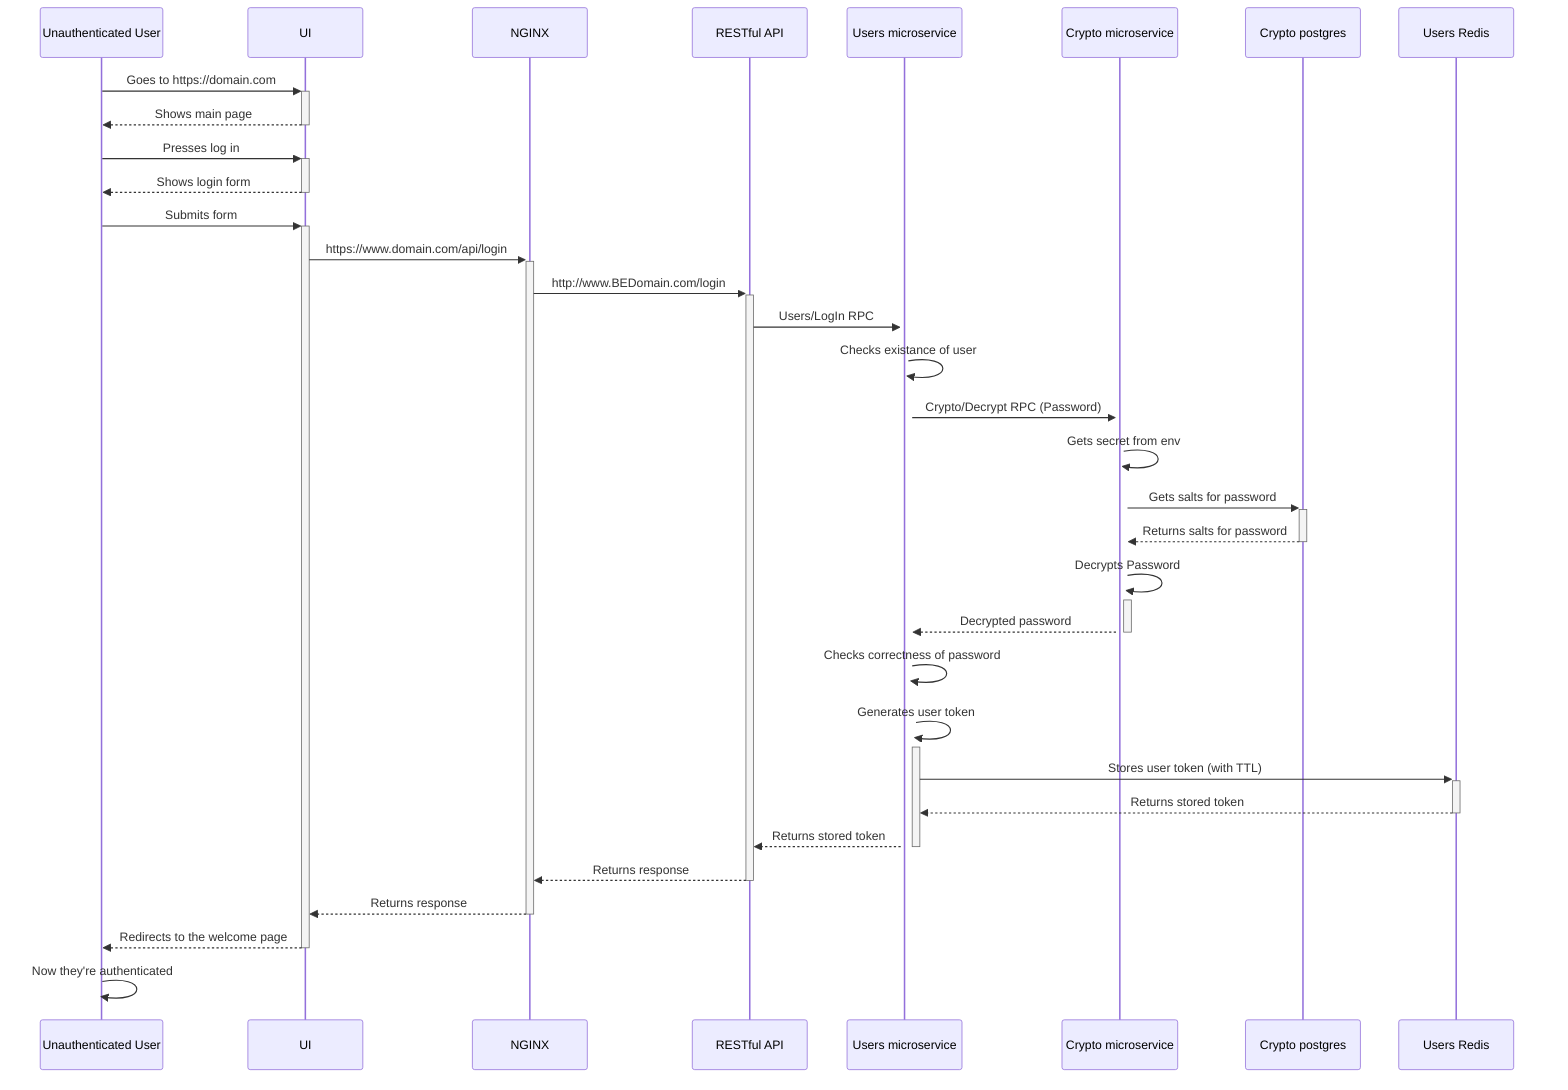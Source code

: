 sequenceDiagram
    Unauthenticated User->>+UI: Goes to https://domain.com
    UI-->>-Unauthenticated User: Shows main page
    Unauthenticated User->>+UI: Presses log in
    UI-->>-Unauthenticated User: Shows login form
    Unauthenticated User->>+UI: Submits form
    UI->>+NGINX: https://www.domain.com/api/login
    NGINX->>+RESTful API: http://www.BEDomain.com/login
    RESTful API->>+Users microservice: Users/LogIn RPC
    Users microservice->>+Users microservice: Checks existance of user
    Users microservice->>+Crypto microservice: Crypto/Decrypt RPC (Password)
    Crypto microservice->>+Crypto microservice: Gets secret from env
    Crypto microservice->>+Crypto postgres: Gets salts for password
    Crypto postgres-->>-Crypto microservice: Returns salts for password
    Crypto microservice->>+Crypto microservice: Decrypts Password
    Crypto microservice-->>-Users microservice: Decrypted password
    Users microservice->>+Users microservice: Checks correctness of password
    Users microservice->>+Users microservice: Generates user token
    Users microservice->>+Users Redis: Stores user token (with TTL)
    Users Redis-->>-Users microservice: Returns stored token
    Users microservice-->>-RESTful API: Returns stored token
    RESTful API-->>-NGINX: Returns response
    NGINX-->>-UI: Returns response
    UI-->>-Unauthenticated User: Redirects to the welcome page
    Unauthenticated User->>+Unauthenticated User: Now they're authenticated